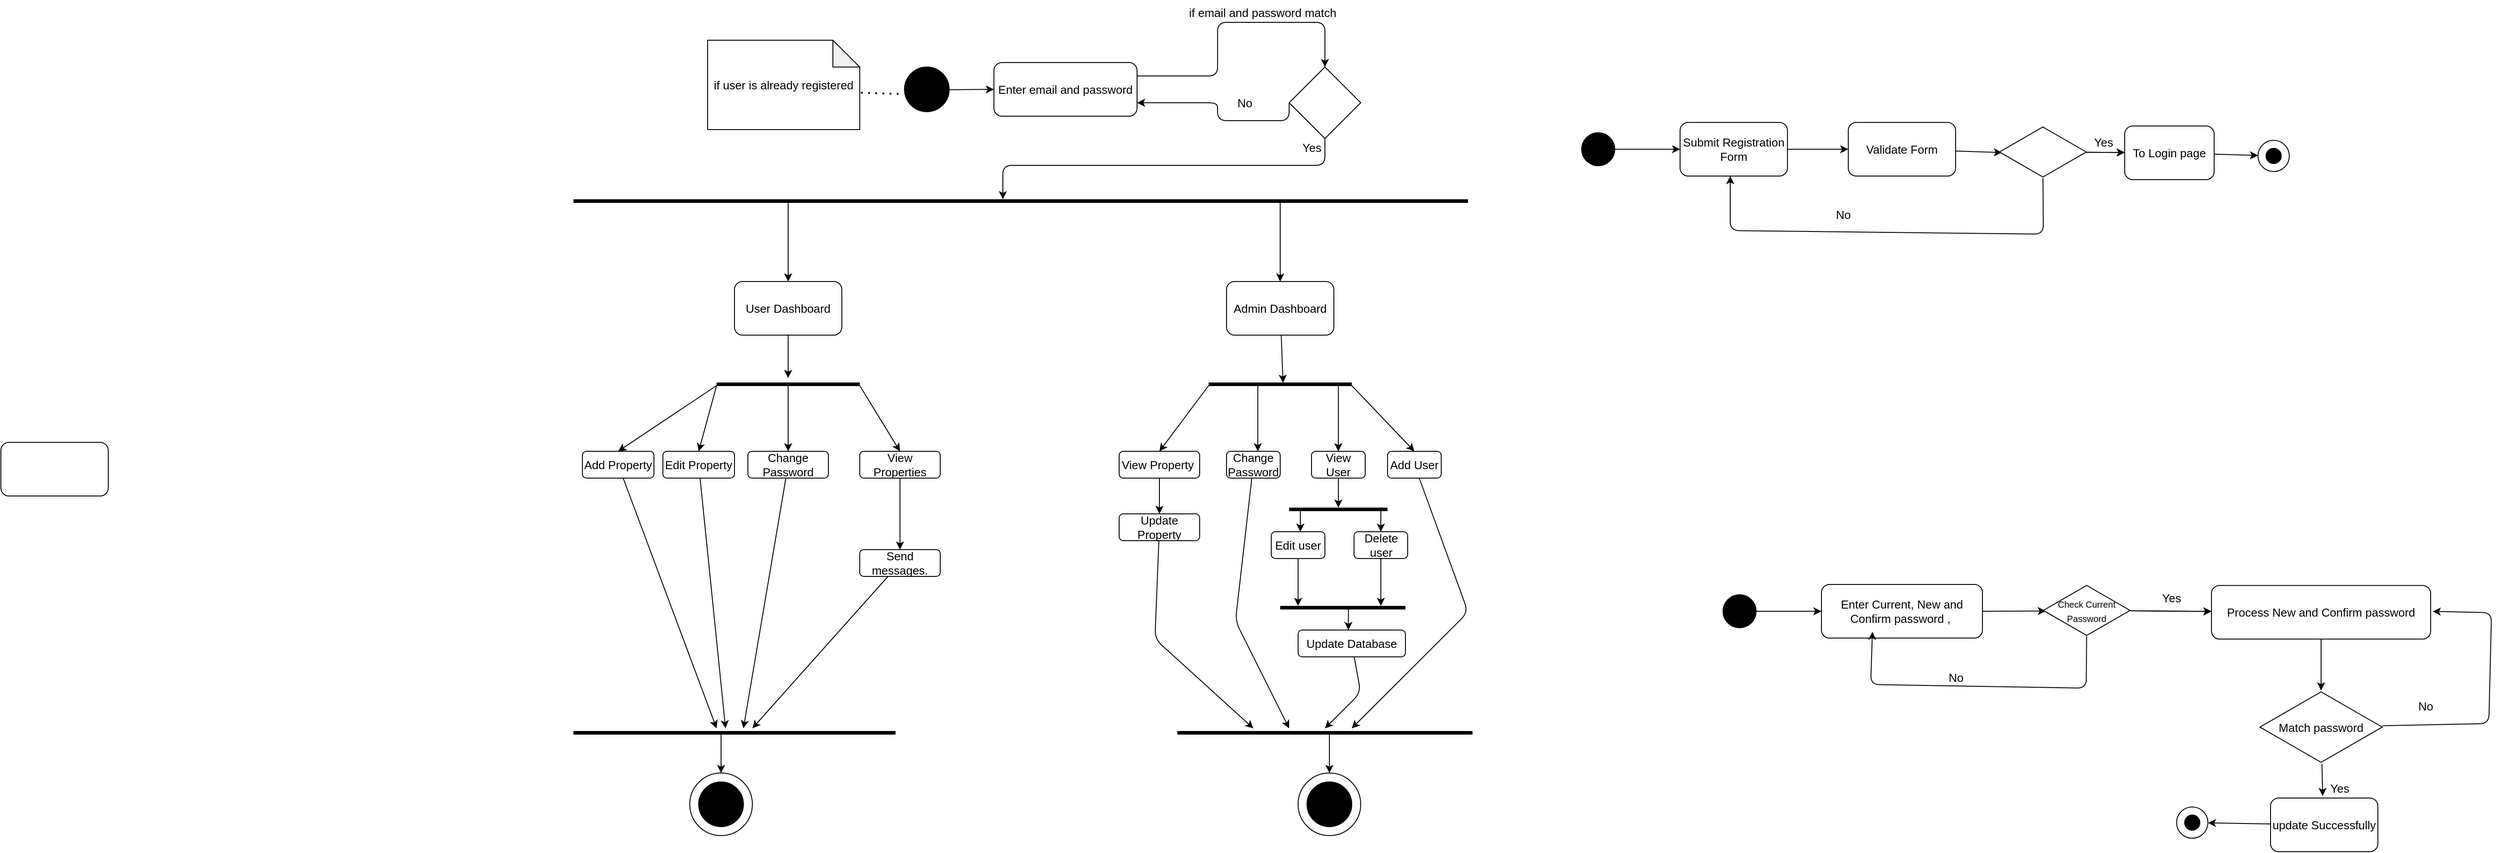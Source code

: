 <mxfile>
    <diagram id="PdYEQref-OjlzR1hpN0g" name="Page-1">
        <mxGraphModel dx="656" dy="736" grid="0" gridSize="10" guides="1" tooltips="1" connect="1" arrows="1" fold="1" page="1" pageScale="1" pageWidth="4000" pageHeight="4000" math="0" shadow="0">
            <root>
                <mxCell id="0"/>
                <mxCell id="1" parent="0"/>
                <mxCell id="3" value="if user is already registered" style="shape=note;whiteSpace=wrap;html=1;backgroundOutline=1;darkOpacity=0.05;fontSize=13;" vertex="1" parent="1">
                    <mxGeometry x="790" y="950" width="170" height="100" as="geometry"/>
                </mxCell>
                <mxCell id="4" value="" style="endArrow=none;dashed=1;html=1;dashPattern=1 3;strokeWidth=2;exitX=1.008;exitY=0.588;exitDx=0;exitDy=0;exitPerimeter=0;entryX=-0.015;entryY=0.599;entryDx=0;entryDy=0;entryPerimeter=0;fontSize=13;" edge="1" parent="1" source="3" target="7">
                    <mxGeometry width="50" height="50" relative="1" as="geometry">
                        <mxPoint x="1130" y="1110" as="sourcePoint"/>
                        <mxPoint x="1060" y="1010" as="targetPoint"/>
                        <Array as="points">
                            <mxPoint x="1000" y="1010"/>
                        </Array>
                    </mxGeometry>
                </mxCell>
                <mxCell id="11" style="edgeStyle=none;html=1;entryX=0;entryY=0.5;entryDx=0;entryDy=0;fontSize=13;" edge="1" parent="1" source="7" target="9">
                    <mxGeometry relative="1" as="geometry"/>
                </mxCell>
                <mxCell id="7" value="" style="ellipse;whiteSpace=wrap;html=1;aspect=fixed;fontSize=13;fillColor=#000000;" vertex="1" parent="1">
                    <mxGeometry x="1010" y="980" width="50" height="50" as="geometry"/>
                </mxCell>
                <mxCell id="13" style="edgeStyle=none;html=1;entryX=0.5;entryY=0;entryDx=0;entryDy=0;fontSize=13;exitX=1;exitY=0.25;exitDx=0;exitDy=0;" edge="1" parent="1" source="9" target="12">
                    <mxGeometry relative="1" as="geometry">
                        <Array as="points">
                            <mxPoint x="1360" y="990"/>
                            <mxPoint x="1360" y="930"/>
                            <mxPoint x="1480" y="930"/>
                        </Array>
                    </mxGeometry>
                </mxCell>
                <mxCell id="16" style="edgeStyle=none;html=1;entryX=1;entryY=0.75;entryDx=0;entryDy=0;fontSize=13;exitX=0;exitY=0.5;exitDx=0;exitDy=0;" edge="1" parent="1" source="12" target="9">
                    <mxGeometry relative="1" as="geometry">
                        <mxPoint x="1390" y="1090" as="sourcePoint"/>
                        <Array as="points">
                            <mxPoint x="1440" y="1040"/>
                            <mxPoint x="1400" y="1040"/>
                            <mxPoint x="1360" y="1040"/>
                            <mxPoint x="1360" y="1020"/>
                        </Array>
                    </mxGeometry>
                </mxCell>
                <mxCell id="9" value="Enter email and password" style="rounded=1;whiteSpace=wrap;html=1;fontSize=13;fillColor=#FFFFFF;" vertex="1" parent="1">
                    <mxGeometry x="1110" y="975" width="160" height="60" as="geometry"/>
                </mxCell>
                <mxCell id="23" style="edgeStyle=none;html=1;fontSize=13;exitX=0.5;exitY=1;exitDx=0;exitDy=0;" edge="1" parent="1" source="12" target="20">
                    <mxGeometry relative="1" as="geometry">
                        <mxPoint x="1160" y="1090" as="targetPoint"/>
                        <mxPoint x="1560" y="1010" as="sourcePoint"/>
                        <Array as="points">
                            <mxPoint x="1480" y="1090"/>
                            <mxPoint x="1160" y="1090"/>
                            <mxPoint x="1120" y="1090"/>
                        </Array>
                    </mxGeometry>
                </mxCell>
                <mxCell id="24" value="Yes&lt;br style=&quot;font-size: 13px;&quot;&gt;" style="edgeLabel;html=1;align=center;verticalAlign=middle;resizable=0;points=[];fontSize=13;" vertex="1" connectable="0" parent="23">
                    <mxGeometry x="-0.413" y="4" relative="1" as="geometry">
                        <mxPoint x="80" y="-24" as="offset"/>
                    </mxGeometry>
                </mxCell>
                <mxCell id="12" value="" style="rhombus;whiteSpace=wrap;html=1;fontSize=13;fillColor=#FFFFFF;" vertex="1" parent="1">
                    <mxGeometry x="1440" y="980" width="80" height="80" as="geometry"/>
                </mxCell>
                <mxCell id="17" value="No" style="text;html=1;align=center;verticalAlign=middle;resizable=0;points=[];autosize=1;strokeColor=none;fillColor=none;fontSize=13;" vertex="1" parent="1">
                    <mxGeometry x="1370" y="1005" width="40" height="30" as="geometry"/>
                </mxCell>
                <mxCell id="18" value="if email and password match" style="text;html=1;align=center;verticalAlign=middle;resizable=0;points=[];autosize=1;strokeColor=none;fillColor=none;fontSize=13;rotation=0;" vertex="1" parent="1">
                    <mxGeometry x="1318" y="905" width="183" height="28" as="geometry"/>
                </mxCell>
                <mxCell id="20" value="" style="line;strokeWidth=4;html=1;perimeter=backbonePerimeter;points=[];outlineConnect=0;fontSize=13;fillColor=#FFFFFF;" vertex="1" parent="1">
                    <mxGeometry x="640" y="1125" width="1000" height="10" as="geometry"/>
                </mxCell>
                <mxCell id="36" style="edgeStyle=none;html=1;entryX=0.5;entryY=0.4;entryDx=0;entryDy=0;entryPerimeter=0;fontSize=13;" edge="1" parent="1" source="27">
                    <mxGeometry relative="1" as="geometry">
                        <mxPoint x="880" y="1328" as="targetPoint"/>
                    </mxGeometry>
                </mxCell>
                <mxCell id="27" value="User Dashboard" style="rounded=1;whiteSpace=wrap;html=1;fontSize=13;fillColor=#FFFFFF;" vertex="1" parent="1">
                    <mxGeometry x="820" y="1220" width="120" height="60" as="geometry"/>
                </mxCell>
                <mxCell id="37" style="edgeStyle=none;html=1;fontSize=13;entryX=0.444;entryY=0.667;entryDx=0;entryDy=0;entryPerimeter=0;" edge="1" parent="1" source="28">
                    <mxGeometry relative="1" as="geometry">
                        <mxPoint x="1433.16" y="1333.34" as="targetPoint"/>
                    </mxGeometry>
                </mxCell>
                <mxCell id="28" value="Admin Dashboard" style="rounded=1;whiteSpace=wrap;html=1;fontSize=13;fillColor=#FFFFFF;" vertex="1" parent="1">
                    <mxGeometry x="1370" y="1220" width="120" height="60" as="geometry"/>
                </mxCell>
                <mxCell id="29" value="" style="endArrow=classic;html=1;fontSize=13;entryX=0.5;entryY=0;entryDx=0;entryDy=0;" edge="1" parent="1" source="20" target="27">
                    <mxGeometry width="50" height="50" relative="1" as="geometry">
                        <mxPoint x="1120" y="1140" as="sourcePoint"/>
                        <mxPoint x="1100" y="1130" as="targetPoint"/>
                    </mxGeometry>
                </mxCell>
                <mxCell id="30" value="" style="endArrow=classic;html=1;fontSize=13;entryX=0.5;entryY=0;entryDx=0;entryDy=0;" edge="1" parent="1" source="20" target="28">
                    <mxGeometry width="50" height="50" relative="1" as="geometry">
                        <mxPoint x="1020" y="1130" as="sourcePoint"/>
                        <mxPoint x="1100" y="1130" as="targetPoint"/>
                    </mxGeometry>
                </mxCell>
                <mxCell id="115" style="edgeStyle=none;html=1;fontSize=13;" edge="1" parent="1" source="38">
                    <mxGeometry relative="1" as="geometry">
                        <mxPoint x="1480" y="1720" as="targetPoint"/>
                        <Array as="points">
                            <mxPoint x="1520" y="1680"/>
                        </Array>
                    </mxGeometry>
                </mxCell>
                <mxCell id="38" value="Update Database" style="rounded=1;whiteSpace=wrap;html=1;fontSize=13;fillColor=#FFFFFF;" vertex="1" parent="1">
                    <mxGeometry x="1450" y="1610" width="120" height="30" as="geometry"/>
                </mxCell>
                <mxCell id="40" value="" style="rounded=1;whiteSpace=wrap;html=1;fontSize=13;fillColor=#FFFFFF;" vertex="1" parent="1">
                    <mxGeometry y="1400" width="120" height="60" as="geometry"/>
                </mxCell>
                <mxCell id="122" style="edgeStyle=none;html=1;fontSize=13;" edge="1" parent="1" source="41">
                    <mxGeometry relative="1" as="geometry">
                        <mxPoint x="800" y="1720" as="targetPoint"/>
                    </mxGeometry>
                </mxCell>
                <mxCell id="41" value="Add Property" style="rounded=1;whiteSpace=wrap;html=1;fontSize=13;fillColor=#FFFFFF;" vertex="1" parent="1">
                    <mxGeometry x="650" y="1410" width="80" height="30" as="geometry"/>
                </mxCell>
                <mxCell id="42" value="Delete user" style="rounded=1;whiteSpace=wrap;html=1;fontSize=13;fillColor=#FFFFFF;" vertex="1" parent="1">
                    <mxGeometry x="1512.5" y="1500" width="60" height="30" as="geometry"/>
                </mxCell>
                <mxCell id="89" value="" style="edgeStyle=none;html=1;fontSize=13;" edge="1" parent="1" source="44" target="87">
                    <mxGeometry relative="1" as="geometry"/>
                </mxCell>
                <mxCell id="44" value="View Property&amp;nbsp;" style="rounded=1;whiteSpace=wrap;html=1;fontSize=13;fillColor=#FFFFFF;" vertex="1" parent="1">
                    <mxGeometry x="1250" y="1410" width="90" height="30" as="geometry"/>
                </mxCell>
                <mxCell id="113" style="edgeStyle=none;html=1;fontSize=13;" edge="1" parent="1" source="46">
                    <mxGeometry relative="1" as="geometry">
                        <mxPoint x="1440" y="1720" as="targetPoint"/>
                        <Array as="points">
                            <mxPoint x="1380" y="1600"/>
                        </Array>
                    </mxGeometry>
                </mxCell>
                <mxCell id="46" value="Change Password" style="rounded=1;whiteSpace=wrap;html=1;fontSize=13;fillColor=#FFFFFF;" vertex="1" parent="1">
                    <mxGeometry x="1370" y="1410" width="60" height="30" as="geometry"/>
                </mxCell>
                <mxCell id="71" style="edgeStyle=none;html=1;fontSize=13;" edge="1" parent="1" source="48" target="56">
                    <mxGeometry relative="1" as="geometry"/>
                </mxCell>
                <mxCell id="48" value="View User" style="rounded=1;whiteSpace=wrap;html=1;fontSize=13;fillColor=#FFFFFF;" vertex="1" parent="1">
                    <mxGeometry x="1465" y="1410" width="60" height="30" as="geometry"/>
                </mxCell>
                <mxCell id="56" value="" style="line;strokeWidth=4;html=1;perimeter=backbonePerimeter;points=[];outlineConnect=0;fontSize=13;fillColor=#FFFFFF;" vertex="1" parent="1">
                    <mxGeometry x="1440" y="1470" width="110" height="10" as="geometry"/>
                </mxCell>
                <mxCell id="86" style="edgeStyle=none;html=1;entryX=0.5;entryY=0;entryDx=0;entryDy=0;fontSize=13;" edge="1" parent="1" source="59" target="85">
                    <mxGeometry relative="1" as="geometry"/>
                </mxCell>
                <mxCell id="59" value="" style="line;strokeWidth=4;html=1;perimeter=backbonePerimeter;points=[];outlineConnect=0;fontSize=13;fillColor=#FFFFFF;" vertex="1" parent="1">
                    <mxGeometry x="1350" y="1330" width="160" height="10" as="geometry"/>
                </mxCell>
                <mxCell id="117" style="edgeStyle=none;html=1;entryX=0.5;entryY=0;entryDx=0;entryDy=0;fontSize=13;" edge="1" parent="1" source="60" target="90">
                    <mxGeometry relative="1" as="geometry">
                        <Array as="points">
                            <mxPoint x="880" y="1370"/>
                        </Array>
                    </mxGeometry>
                </mxCell>
                <mxCell id="60" value="" style="line;strokeWidth=4;html=1;perimeter=backbonePerimeter;points=[];outlineConnect=0;fontSize=13;fillColor=#FFFFFF;" vertex="1" parent="1">
                    <mxGeometry x="800" y="1330" width="160" height="10" as="geometry"/>
                </mxCell>
                <mxCell id="63" value="Edit user" style="rounded=1;whiteSpace=wrap;html=1;fontSize=13;fillColor=#FFFFFF;" vertex="1" parent="1">
                    <mxGeometry x="1420" y="1500" width="60" height="30" as="geometry"/>
                </mxCell>
                <mxCell id="84" style="edgeStyle=none;html=1;fontSize=13;" edge="1" parent="1" source="67" target="38">
                    <mxGeometry relative="1" as="geometry"/>
                </mxCell>
                <mxCell id="67" value="" style="line;strokeWidth=4;html=1;perimeter=backbonePerimeter;points=[];outlineConnect=0;fontSize=13;fillColor=#FFFFFF;" vertex="1" parent="1">
                    <mxGeometry x="1430" y="1580" width="140" height="10" as="geometry"/>
                </mxCell>
                <mxCell id="73" value="" style="endArrow=classic;html=1;fontSize=13;" edge="1" parent="1" source="56">
                    <mxGeometry width="50" height="50" relative="1" as="geometry">
                        <mxPoint x="1262.5" y="1390" as="sourcePoint"/>
                        <mxPoint x="1452.5" y="1500" as="targetPoint"/>
                    </mxGeometry>
                </mxCell>
                <mxCell id="75" value="" style="endArrow=classic;html=1;fontSize=13;entryX=0.5;entryY=0;entryDx=0;entryDy=0;" edge="1" parent="1" source="59" target="44">
                    <mxGeometry width="50" height="50" relative="1" as="geometry">
                        <mxPoint x="1360" y="1520" as="sourcePoint"/>
                        <mxPoint x="1375" y="1410" as="targetPoint"/>
                    </mxGeometry>
                </mxCell>
                <mxCell id="76" value="" style="endArrow=classic;html=1;fontSize=13;" edge="1" parent="1" source="59" target="46">
                    <mxGeometry width="50" height="50" relative="1" as="geometry">
                        <mxPoint x="1360" y="1520" as="sourcePoint"/>
                        <mxPoint x="1440" y="1520" as="targetPoint"/>
                    </mxGeometry>
                </mxCell>
                <mxCell id="77" value="" style="endArrow=classic;html=1;fontSize=13;entryX=0.5;entryY=0;entryDx=0;entryDy=0;" edge="1" parent="1" source="59" target="48">
                    <mxGeometry width="50" height="50" relative="1" as="geometry">
                        <mxPoint x="1360" y="1520" as="sourcePoint"/>
                        <mxPoint x="1600" y="1400" as="targetPoint"/>
                    </mxGeometry>
                </mxCell>
                <mxCell id="78" value="" style="endArrow=classic;html=1;fontSize=13;entryX=0.5;entryY=0;entryDx=0;entryDy=0;" edge="1" parent="1" source="56" target="42">
                    <mxGeometry width="50" height="50" relative="1" as="geometry">
                        <mxPoint x="1262.5" y="1520" as="sourcePoint"/>
                        <mxPoint x="1342.5" y="1520" as="targetPoint"/>
                    </mxGeometry>
                </mxCell>
                <mxCell id="79" value="" style="endArrow=classic;html=1;fontSize=13;exitX=0.5;exitY=1;exitDx=0;exitDy=0;" edge="1" parent="1" source="63" target="67">
                    <mxGeometry width="50" height="50" relative="1" as="geometry">
                        <mxPoint x="1446.68" y="1532.16" as="sourcePoint"/>
                        <mxPoint x="1492.5" y="1570" as="targetPoint"/>
                    </mxGeometry>
                </mxCell>
                <mxCell id="81" value="" style="endArrow=classic;html=1;fontSize=13;exitX=0.5;exitY=1;exitDx=0;exitDy=0;" edge="1" parent="1" source="42" target="67">
                    <mxGeometry width="50" height="50" relative="1" as="geometry">
                        <mxPoint x="1412.5" y="1550" as="sourcePoint"/>
                        <mxPoint x="1492.5" y="1550" as="targetPoint"/>
                    </mxGeometry>
                </mxCell>
                <mxCell id="116" style="edgeStyle=none;html=1;fontSize=13;" edge="1" parent="1" source="85">
                    <mxGeometry relative="1" as="geometry">
                        <mxPoint x="1510" y="1720" as="targetPoint"/>
                        <Array as="points">
                            <mxPoint x="1640" y="1590"/>
                        </Array>
                    </mxGeometry>
                </mxCell>
                <mxCell id="85" value="Add User" style="rounded=1;whiteSpace=wrap;html=1;fontSize=13;fillColor=#FFFFFF;" vertex="1" parent="1">
                    <mxGeometry x="1550" y="1410" width="60" height="30" as="geometry"/>
                </mxCell>
                <mxCell id="114" style="edgeStyle=none;html=1;fontSize=13;" edge="1" parent="1" source="87">
                    <mxGeometry relative="1" as="geometry">
                        <mxPoint x="1400" y="1720" as="targetPoint"/>
                        <Array as="points">
                            <mxPoint x="1290" y="1620"/>
                        </Array>
                    </mxGeometry>
                </mxCell>
                <mxCell id="87" value="Update Property" style="rounded=1;whiteSpace=wrap;html=1;fontSize=13;fillColor=#FFFFFF;" vertex="1" parent="1">
                    <mxGeometry x="1250" y="1480" width="90" height="30" as="geometry"/>
                </mxCell>
                <mxCell id="124" style="edgeStyle=none;html=1;fontSize=13;" edge="1" parent="1" source="90">
                    <mxGeometry relative="1" as="geometry">
                        <mxPoint x="830" y="1720" as="targetPoint"/>
                    </mxGeometry>
                </mxCell>
                <mxCell id="90" value="Change Password" style="rounded=1;whiteSpace=wrap;html=1;fontSize=13;fillColor=#FFFFFF;" vertex="1" parent="1">
                    <mxGeometry x="835" y="1410" width="90" height="30" as="geometry"/>
                </mxCell>
                <mxCell id="127" style="edgeStyle=none;html=1;fontSize=13;" edge="1" parent="1" source="91" target="126">
                    <mxGeometry relative="1" as="geometry"/>
                </mxCell>
                <mxCell id="91" value="View Properties" style="rounded=1;whiteSpace=wrap;html=1;fontSize=13;fillColor=#FFFFFF;" vertex="1" parent="1">
                    <mxGeometry x="960" y="1410" width="90" height="30" as="geometry"/>
                </mxCell>
                <mxCell id="123" style="edgeStyle=none;html=1;fontSize=13;" edge="1" parent="1" source="106">
                    <mxGeometry relative="1" as="geometry">
                        <mxPoint x="810" y="1720" as="targetPoint"/>
                    </mxGeometry>
                </mxCell>
                <mxCell id="106" value="Edit Property" style="rounded=1;whiteSpace=wrap;html=1;fontSize=13;fillColor=#FFFFFF;" vertex="1" parent="1">
                    <mxGeometry x="740" y="1410" width="80" height="30" as="geometry"/>
                </mxCell>
                <mxCell id="118" value="" style="endArrow=classic;html=1;fontSize=13;entryX=0.5;entryY=0;entryDx=0;entryDy=0;" edge="1" parent="1" source="60" target="91">
                    <mxGeometry width="50" height="50" relative="1" as="geometry">
                        <mxPoint x="880" y="1530" as="sourcePoint"/>
                        <mxPoint x="930" y="1480" as="targetPoint"/>
                    </mxGeometry>
                </mxCell>
                <mxCell id="119" value="" style="endArrow=classic;html=1;fontSize=13;entryX=0.5;entryY=0;entryDx=0;entryDy=0;" edge="1" parent="1" source="60" target="106">
                    <mxGeometry width="50" height="50" relative="1" as="geometry">
                        <mxPoint x="880" y="1530" as="sourcePoint"/>
                        <mxPoint x="930" y="1480" as="targetPoint"/>
                    </mxGeometry>
                </mxCell>
                <mxCell id="120" value="" style="endArrow=classic;html=1;fontSize=13;entryX=0.5;entryY=0;entryDx=0;entryDy=0;" edge="1" parent="1" source="60" target="41">
                    <mxGeometry width="50" height="50" relative="1" as="geometry">
                        <mxPoint x="880" y="1530" as="sourcePoint"/>
                        <mxPoint x="930" y="1480" as="targetPoint"/>
                    </mxGeometry>
                </mxCell>
                <mxCell id="121" value="" style="line;strokeWidth=4;html=1;perimeter=backbonePerimeter;points=[];outlineConnect=0;fontSize=13;fillColor=#FFFFFF;" vertex="1" parent="1">
                    <mxGeometry x="1315" y="1720" width="330" height="10" as="geometry"/>
                </mxCell>
                <mxCell id="128" style="edgeStyle=none;html=1;fontSize=13;" edge="1" parent="1" source="126">
                    <mxGeometry relative="1" as="geometry">
                        <mxPoint x="840" y="1720" as="targetPoint"/>
                    </mxGeometry>
                </mxCell>
                <mxCell id="126" value="Send messages." style="rounded=1;whiteSpace=wrap;html=1;fontSize=13;fillColor=#FFFFFF;" vertex="1" parent="1">
                    <mxGeometry x="960" y="1520" width="90" height="30" as="geometry"/>
                </mxCell>
                <mxCell id="129" value="" style="line;strokeWidth=4;html=1;perimeter=backbonePerimeter;points=[];outlineConnect=0;fontSize=13;fillColor=#FFFFFF;" vertex="1" parent="1">
                    <mxGeometry x="640" y="1720" width="360" height="10" as="geometry"/>
                </mxCell>
                <mxCell id="133" value="" style="group;fontSize=13;" vertex="1" connectable="0" parent="1">
                    <mxGeometry x="1450" y="1770" width="70" height="70" as="geometry"/>
                </mxCell>
                <mxCell id="134" value="" style="ellipse;whiteSpace=wrap;html=1;aspect=fixed;fontSize=13;fillColor=#FFFFFF;" vertex="1" parent="133">
                    <mxGeometry width="70" height="70" as="geometry"/>
                </mxCell>
                <mxCell id="135" value="" style="ellipse;whiteSpace=wrap;html=1;aspect=fixed;fontSize=13;fillColor=#000000;" vertex="1" parent="133">
                    <mxGeometry x="10" y="10" width="50" height="50" as="geometry"/>
                </mxCell>
                <mxCell id="136" value="" style="endArrow=classic;html=1;fontSize=13;entryX=0.5;entryY=0;entryDx=0;entryDy=0;" edge="1" parent="1" target="134">
                    <mxGeometry width="50" height="50" relative="1" as="geometry">
                        <mxPoint x="1485" y="1725.571" as="sourcePoint"/>
                        <mxPoint x="1540" y="1790" as="targetPoint"/>
                    </mxGeometry>
                </mxCell>
                <mxCell id="141" value="" style="endArrow=classic;html=1;fontSize=13;entryX=0.5;entryY=0;entryDx=0;entryDy=0;" edge="1" target="143" parent="1">
                    <mxGeometry width="50" height="50" relative="1" as="geometry">
                        <mxPoint x="805" y="1725.571" as="sourcePoint"/>
                        <mxPoint x="860" y="1790" as="targetPoint"/>
                    </mxGeometry>
                </mxCell>
                <mxCell id="142" value="" style="group;fontSize=13;" vertex="1" connectable="0" parent="1">
                    <mxGeometry x="770" y="1770" width="70" height="70" as="geometry"/>
                </mxCell>
                <mxCell id="143" value="" style="ellipse;whiteSpace=wrap;html=1;aspect=fixed;fontSize=13;fillColor=#FFFFFF;" vertex="1" parent="142">
                    <mxGeometry width="70" height="70" as="geometry"/>
                </mxCell>
                <mxCell id="144" value="" style="ellipse;whiteSpace=wrap;html=1;aspect=fixed;fontSize=13;fillColor=#000000;" vertex="1" parent="142">
                    <mxGeometry x="10" y="10" width="50" height="50" as="geometry"/>
                </mxCell>
                <mxCell id="149" style="edgeStyle=none;html=1;fontSize=13;" edge="1" parent="1" source="145" target="148">
                    <mxGeometry relative="1" as="geometry"/>
                </mxCell>
                <mxCell id="145" value="Submit Registration Form" style="rounded=1;whiteSpace=wrap;html=1;fontSize=13;fillColor=#FFFFFF;" vertex="1" parent="1">
                    <mxGeometry x="1877" y="1042" width="120" height="60" as="geometry"/>
                </mxCell>
                <mxCell id="147" style="edgeStyle=none;html=1;entryX=0;entryY=0.5;entryDx=0;entryDy=0;fontSize=13;" edge="1" parent="1" source="146" target="145">
                    <mxGeometry relative="1" as="geometry"/>
                </mxCell>
                <mxCell id="146" value="" style="ellipse;whiteSpace=wrap;html=1;aspect=fixed;fontSize=11;fillColor=#000000;" vertex="1" parent="1">
                    <mxGeometry x="1767" y="1053.5" width="37" height="37" as="geometry"/>
                </mxCell>
                <mxCell id="151" style="edgeStyle=none;html=1;entryX=0.029;entryY=0.511;entryDx=0;entryDy=0;entryPerimeter=0;fontSize=13;" edge="1" parent="1" source="148" target="150">
                    <mxGeometry relative="1" as="geometry"/>
                </mxCell>
                <mxCell id="148" value="Validate Form" style="rounded=1;whiteSpace=wrap;html=1;fontSize=13;fillColor=#FFFFFF;" vertex="1" parent="1">
                    <mxGeometry x="2065" y="1042" width="120" height="60" as="geometry"/>
                </mxCell>
                <mxCell id="153" style="edgeStyle=none;html=1;fontSize=13;" edge="1" parent="1" source="150" target="152">
                    <mxGeometry relative="1" as="geometry"/>
                </mxCell>
                <mxCell id="161" value="" style="edgeStyle=none;html=1;fontSize=13;" edge="1" parent="1" source="150" target="152">
                    <mxGeometry relative="1" as="geometry"/>
                </mxCell>
                <mxCell id="162" style="edgeStyle=none;html=1;fontSize=13;entryX=0.467;entryY=1;entryDx=0;entryDy=0;entryPerimeter=0;" edge="1" parent="1" source="150" target="145">
                    <mxGeometry relative="1" as="geometry">
                        <mxPoint x="1936.106" y="1184.309" as="targetPoint"/>
                        <Array as="points">
                            <mxPoint x="2283" y="1167"/>
                            <mxPoint x="1933" y="1163"/>
                        </Array>
                    </mxGeometry>
                </mxCell>
                <mxCell id="150" value="" style="html=1;whiteSpace=wrap;aspect=fixed;shape=isoRectangle;fontSize=13;fillColor=#FFFFFF;" vertex="1" parent="1">
                    <mxGeometry x="2234" y="1046" width="97" height="58.2" as="geometry"/>
                </mxCell>
                <mxCell id="160" style="edgeStyle=none;html=1;fontSize=13;" edge="1" parent="1" source="152" target="155">
                    <mxGeometry relative="1" as="geometry"/>
                </mxCell>
                <mxCell id="152" value="To Login page" style="rounded=1;whiteSpace=wrap;html=1;fontSize=13;fillColor=#FFFFFF;" vertex="1" parent="1">
                    <mxGeometry x="2374" y="1046" width="100" height="60" as="geometry"/>
                </mxCell>
                <mxCell id="158" value="" style="group" vertex="1" connectable="0" parent="1">
                    <mxGeometry x="2523" y="1062" width="35" height="35" as="geometry"/>
                </mxCell>
                <mxCell id="155" value="" style="ellipse;whiteSpace=wrap;html=1;aspect=fixed;fontSize=11;fillColor=#FFFFFF;" vertex="1" parent="158">
                    <mxGeometry width="35" height="35" as="geometry"/>
                </mxCell>
                <mxCell id="156" value="" style="ellipse;whiteSpace=wrap;html=1;aspect=fixed;fontSize=11;fillColor=#000000;" vertex="1" parent="158">
                    <mxGeometry x="9" y="9" width="17" height="17" as="geometry"/>
                </mxCell>
                <mxCell id="163" value="No" style="text;html=1;align=center;verticalAlign=middle;resizable=0;points=[];autosize=1;strokeColor=none;fillColor=none;fontSize=13;" vertex="1" parent="1">
                    <mxGeometry x="2041" y="1131" width="35" height="28" as="geometry"/>
                </mxCell>
                <mxCell id="164" value="Yes" style="text;html=1;align=center;verticalAlign=middle;resizable=0;points=[];autosize=1;strokeColor=none;fillColor=none;fontSize=13;" vertex="1" parent="1">
                    <mxGeometry x="2330" y="1050" width="39" height="28" as="geometry"/>
                </mxCell>
                <mxCell id="166" value="Enter Current, New and Confirm password ,&amp;nbsp;" style="rounded=1;whiteSpace=wrap;html=1;fontSize=13;fillColor=#FFFFFF;" vertex="1" parent="1">
                    <mxGeometry x="2035" y="1559" width="180" height="60" as="geometry"/>
                </mxCell>
                <mxCell id="167" style="edgeStyle=none;html=1;entryX=0;entryY=0.5;entryDx=0;entryDy=0;fontSize=13;" edge="1" source="168" target="166" parent="1">
                    <mxGeometry relative="1" as="geometry"/>
                </mxCell>
                <mxCell id="168" value="" style="ellipse;whiteSpace=wrap;html=1;aspect=fixed;fontSize=11;fillColor=#000000;" vertex="1" parent="1">
                    <mxGeometry x="1925" y="1570.5" width="37" height="37" as="geometry"/>
                </mxCell>
                <mxCell id="169" style="edgeStyle=none;html=1;entryX=0.029;entryY=0.511;entryDx=0;entryDy=0;entryPerimeter=0;fontSize=13;exitX=1;exitY=0.5;exitDx=0;exitDy=0;" edge="1" source="166" target="174" parent="1">
                    <mxGeometry relative="1" as="geometry">
                        <mxPoint x="2342" y="1582.007" as="sourcePoint"/>
                    </mxGeometry>
                </mxCell>
                <mxCell id="171" style="edgeStyle=none;html=1;fontSize=13;" edge="1" source="174" target="176" parent="1">
                    <mxGeometry relative="1" as="geometry"/>
                </mxCell>
                <mxCell id="172" value="" style="edgeStyle=none;html=1;fontSize=13;" edge="1" source="174" target="176" parent="1">
                    <mxGeometry relative="1" as="geometry"/>
                </mxCell>
                <mxCell id="173" style="edgeStyle=none;html=1;fontSize=13;exitX=0.499;exitY=0.995;exitDx=0;exitDy=0;exitPerimeter=0;" edge="1" source="174" parent="1">
                    <mxGeometry relative="1" as="geometry">
                        <mxPoint x="2092" y="1612" as="targetPoint"/>
                        <Array as="points">
                            <mxPoint x="2331" y="1675"/>
                            <mxPoint x="2090" y="1671"/>
                        </Array>
                    </mxGeometry>
                </mxCell>
                <mxCell id="174" value="&lt;font style=&quot;font-size: 10px;&quot;&gt;Check Current Password&lt;/font&gt;" style="html=1;whiteSpace=wrap;aspect=fixed;shape=isoRectangle;fontSize=13;fillColor=#FFFFFF;" vertex="1" parent="1">
                    <mxGeometry x="2283" y="1559.0" width="97" height="58.2" as="geometry"/>
                </mxCell>
                <mxCell id="184" style="edgeStyle=none;html=1;fontSize=13;" edge="1" parent="1" source="176" target="183">
                    <mxGeometry relative="1" as="geometry"/>
                </mxCell>
                <mxCell id="176" value="Process New and Confirm password" style="rounded=1;whiteSpace=wrap;html=1;fontSize=13;fillColor=#FFFFFF;" vertex="1" parent="1">
                    <mxGeometry x="2471" y="1560.1" width="245" height="60" as="geometry"/>
                </mxCell>
                <mxCell id="180" value="No" style="text;html=1;align=center;verticalAlign=middle;resizable=0;points=[];autosize=1;strokeColor=none;fillColor=none;fontSize=13;" vertex="1" parent="1">
                    <mxGeometry x="2167" y="1649" width="35" height="28" as="geometry"/>
                </mxCell>
                <mxCell id="181" value="Yes" style="text;html=1;align=center;verticalAlign=middle;resizable=0;points=[];autosize=1;strokeColor=none;fillColor=none;fontSize=13;" vertex="1" parent="1">
                    <mxGeometry x="2406" y="1560.1" width="39" height="28" as="geometry"/>
                </mxCell>
                <mxCell id="185" style="edgeStyle=none;html=1;fontSize=13;entryX=0.034;entryY=0.825;entryDx=0;entryDy=0;entryPerimeter=0;" edge="1" parent="1" source="183" target="186">
                    <mxGeometry relative="1" as="geometry">
                        <mxPoint x="2591.5" y="1847.185" as="targetPoint"/>
                    </mxGeometry>
                </mxCell>
                <mxCell id="187" style="edgeStyle=none;html=1;fontSize=13;" edge="1" parent="1" source="183">
                    <mxGeometry relative="1" as="geometry">
                        <mxPoint x="2718.27" y="1589.137" as="targetPoint"/>
                        <Array as="points">
                            <mxPoint x="2781" y="1714.6"/>
                            <mxPoint x="2784" y="1590.6"/>
                        </Array>
                    </mxGeometry>
                </mxCell>
                <mxCell id="183" value="Match password" style="html=1;whiteSpace=wrap;aspect=fixed;shape=isoRectangle;fontSize=13;fillColor=#FFFFFF;" vertex="1" parent="1">
                    <mxGeometry x="2525.17" y="1677.6" width="136.67" height="82" as="geometry"/>
                </mxCell>
                <mxCell id="186" value="Yes" style="text;html=1;align=center;verticalAlign=middle;resizable=0;points=[];autosize=1;strokeColor=none;fillColor=none;fontSize=13;" vertex="1" parent="1">
                    <mxGeometry x="2594" y="1772.6" width="39" height="28" as="geometry"/>
                </mxCell>
                <mxCell id="188" value="No" style="text;html=1;align=center;verticalAlign=middle;resizable=0;points=[];autosize=1;strokeColor=none;fillColor=none;fontSize=13;" vertex="1" parent="1">
                    <mxGeometry x="2692" y="1680.6" width="35" height="28" as="geometry"/>
                </mxCell>
                <mxCell id="194" style="edgeStyle=none;html=1;fontSize=13;" edge="1" parent="1" source="190" target="192">
                    <mxGeometry relative="1" as="geometry"/>
                </mxCell>
                <mxCell id="190" value="&lt;font style=&quot;font-size: 13px;&quot;&gt;update Successfully&lt;/font&gt;" style="rounded=1;whiteSpace=wrap;html=1;fontSize=10;fillColor=#FFFFFF;" vertex="1" parent="1">
                    <mxGeometry x="2537" y="1798" width="120" height="60" as="geometry"/>
                </mxCell>
                <mxCell id="191" value="" style="group" vertex="1" connectable="0" parent="1">
                    <mxGeometry x="2432" y="1808" width="35" height="35" as="geometry"/>
                </mxCell>
                <mxCell id="192" value="" style="ellipse;whiteSpace=wrap;html=1;aspect=fixed;fontSize=11;fillColor=#FFFFFF;" vertex="1" parent="191">
                    <mxGeometry width="35" height="35" as="geometry"/>
                </mxCell>
                <mxCell id="193" value="" style="ellipse;whiteSpace=wrap;html=1;aspect=fixed;fontSize=11;fillColor=#000000;" vertex="1" parent="191">
                    <mxGeometry x="9" y="9" width="17" height="17" as="geometry"/>
                </mxCell>
            </root>
        </mxGraphModel>
    </diagram>
</mxfile>